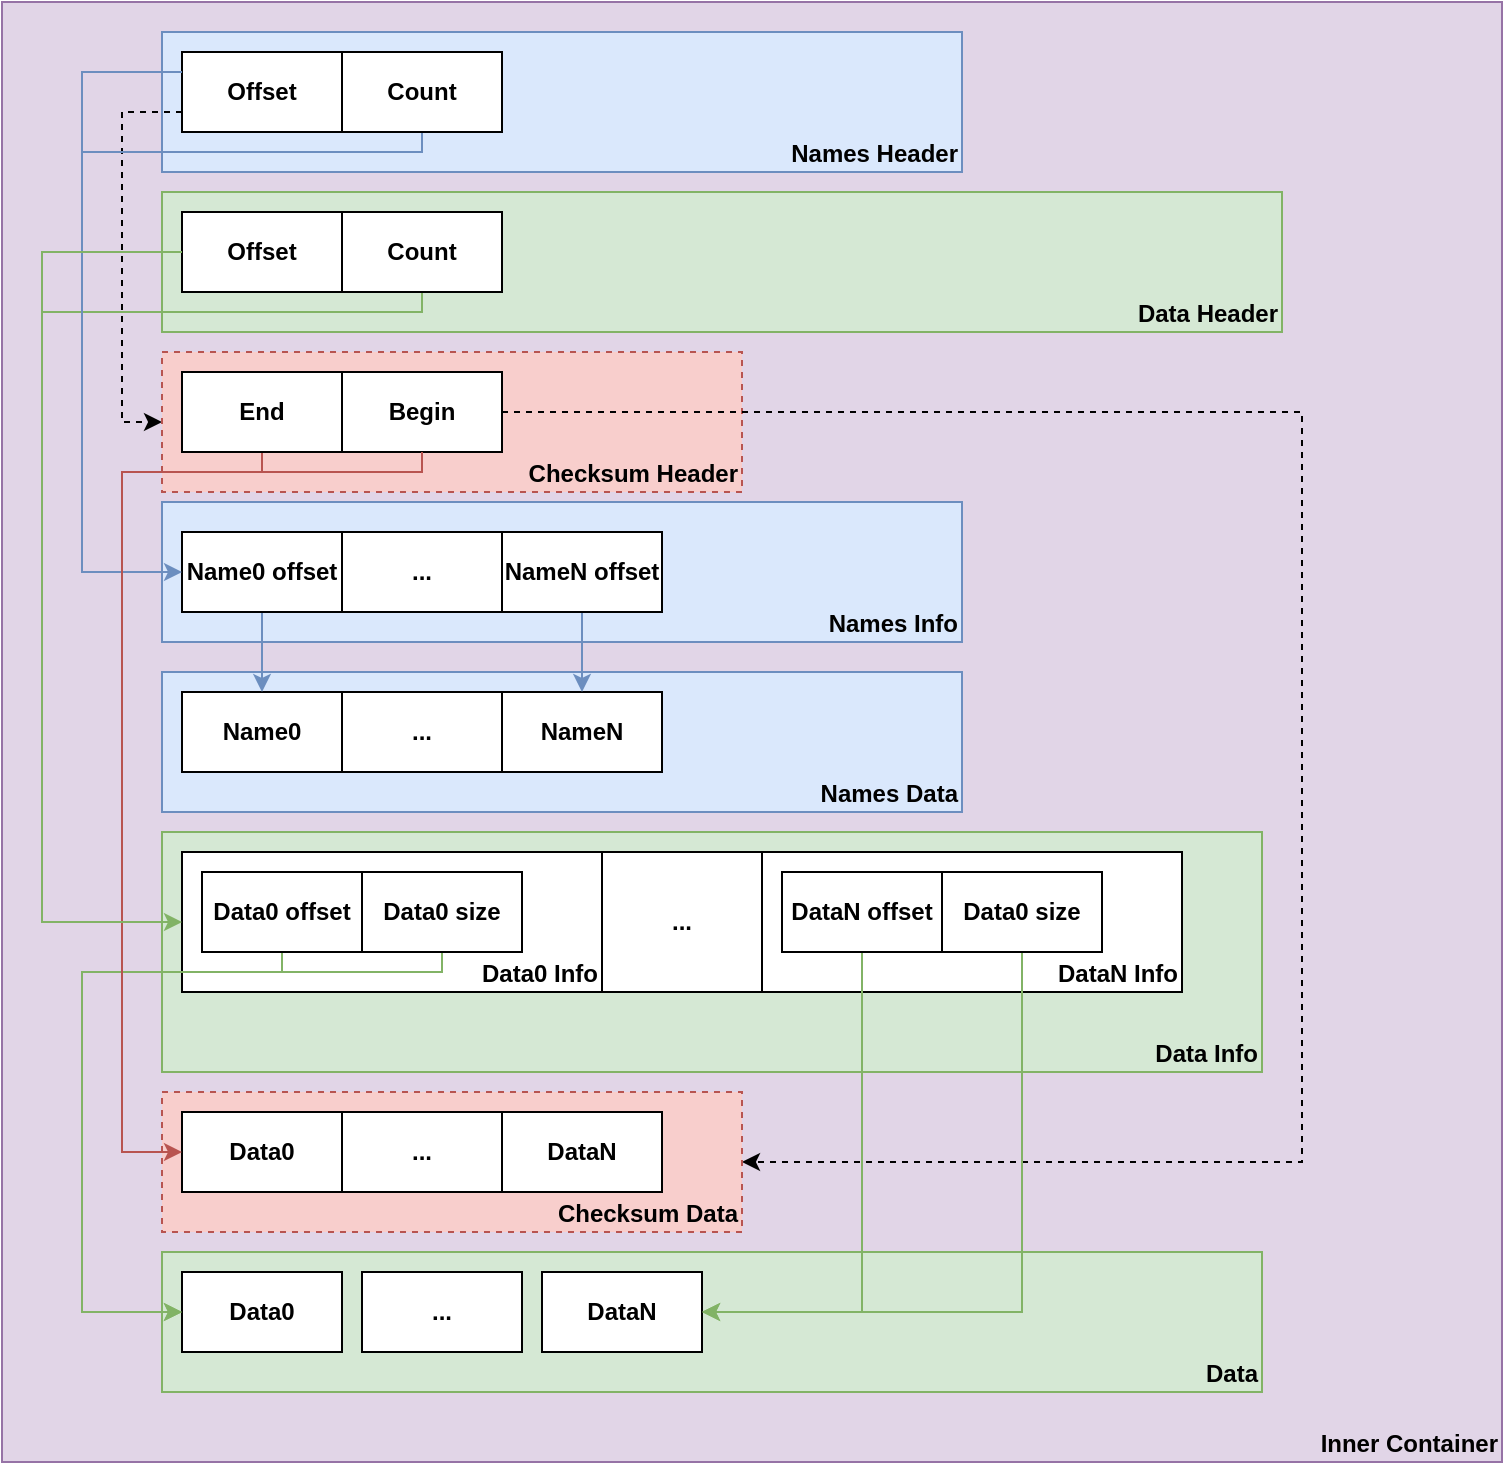 <mxfile version="22.1.22" type="embed">
  <diagram name="Page-1" id="DZUohmSLw-W84xM3BbXW">
    <mxGraphModel dx="752" dy="884" grid="1" gridSize="10" guides="1" tooltips="1" connect="1" arrows="1" fold="1" page="1" pageScale="1" pageWidth="1600" pageHeight="900" math="0" shadow="0">
      <root>
        <mxCell id="0" />
        <mxCell id="1" parent="0" />
        <mxCell id="Mtwi3PC-MGpxXTPBbJ8T-1" value="Inner Container" style="rounded=0;whiteSpace=wrap;html=1;fontStyle=1;align=right;verticalAlign=bottom;fillColor=#e1d5e7;strokeColor=#9673a6;" parent="1" vertex="1">
          <mxGeometry x="130" y="85" width="750" height="730" as="geometry" />
        </mxCell>
        <mxCell id="Mtwi3PC-MGpxXTPBbJ8T-2" value="Names Header" style="rounded=0;whiteSpace=wrap;html=1;fontStyle=1;align=right;verticalAlign=bottom;fillColor=#dae8fc;strokeColor=#6c8ebf;" parent="1" vertex="1">
          <mxGeometry x="210" y="100" width="400" height="70" as="geometry" />
        </mxCell>
        <mxCell id="DsHHWSS-7b27dk0kGE0u-22" style="edgeStyle=orthogonalEdgeStyle;rounded=0;orthogonalLoop=1;jettySize=auto;html=1;exitX=0;exitY=0.75;exitDx=0;exitDy=0;dashed=1;entryX=0;entryY=0.5;entryDx=0;entryDy=0;" parent="1" source="Mtwi3PC-MGpxXTPBbJ8T-4" target="Mtwi3PC-MGpxXTPBbJ8T-10" edge="1">
          <mxGeometry relative="1" as="geometry">
            <mxPoint x="190" y="310" as="targetPoint" />
            <Array as="points">
              <mxPoint x="190" y="140" />
              <mxPoint x="190" y="295" />
            </Array>
          </mxGeometry>
        </mxCell>
        <mxCell id="Mtwi3PC-MGpxXTPBbJ8T-4" value="Offset" style="rounded=0;whiteSpace=wrap;html=1;fontStyle=1" parent="1" vertex="1">
          <mxGeometry x="220" y="110" width="80" height="40" as="geometry" />
        </mxCell>
        <mxCell id="DsHHWSS-7b27dk0kGE0u-35" style="edgeStyle=orthogonalEdgeStyle;rounded=0;sketch=0;orthogonalLoop=1;jettySize=auto;html=1;exitX=0.5;exitY=1;exitDx=0;exitDy=0;entryX=0;entryY=0.5;entryDx=0;entryDy=0;shadow=0;strokeWidth=1;fillColor=#dae8fc;strokeColor=#6c8ebf;" parent="1" source="Mtwi3PC-MGpxXTPBbJ8T-5" target="Mtwi3PC-MGpxXTPBbJ8T-17" edge="1">
          <mxGeometry relative="1" as="geometry">
            <Array as="points">
              <mxPoint x="340" y="160" />
              <mxPoint x="170" y="160" />
              <mxPoint x="170" y="370" />
            </Array>
          </mxGeometry>
        </mxCell>
        <mxCell id="Mtwi3PC-MGpxXTPBbJ8T-5" value="Count" style="rounded=0;whiteSpace=wrap;html=1;fontStyle=1" parent="1" vertex="1">
          <mxGeometry x="300" y="110" width="80" height="40" as="geometry" />
        </mxCell>
        <mxCell id="Mtwi3PC-MGpxXTPBbJ8T-7" value="Data Header" style="rounded=0;whiteSpace=wrap;html=1;fontStyle=1;verticalAlign=bottom;align=right;fillColor=#d5e8d4;strokeColor=#82b366;" parent="1" vertex="1">
          <mxGeometry x="210" y="180" width="560" height="70" as="geometry" />
        </mxCell>
        <mxCell id="Mtwi3PC-MGpxXTPBbJ8T-8" value="Offset" style="rounded=0;whiteSpace=wrap;html=1;fontStyle=1" parent="1" vertex="1">
          <mxGeometry x="220" y="190" width="80" height="40" as="geometry" />
        </mxCell>
        <mxCell id="DsHHWSS-7b27dk0kGE0u-36" style="edgeStyle=orthogonalEdgeStyle;rounded=0;sketch=0;orthogonalLoop=1;jettySize=auto;html=1;exitX=0.5;exitY=1;exitDx=0;exitDy=0;entryX=0;entryY=0.5;entryDx=0;entryDy=0;shadow=0;strokeWidth=1;fillColor=#d5e8d4;strokeColor=#82b366;" parent="1" source="Mtwi3PC-MGpxXTPBbJ8T-9" target="Mtwi3PC-MGpxXTPBbJ8T-42" edge="1">
          <mxGeometry relative="1" as="geometry">
            <Array as="points">
              <mxPoint x="340" y="240" />
              <mxPoint x="150" y="240" />
              <mxPoint x="150" y="545" />
            </Array>
          </mxGeometry>
        </mxCell>
        <mxCell id="Mtwi3PC-MGpxXTPBbJ8T-9" value="Count" style="rounded=0;whiteSpace=wrap;html=1;fontStyle=1" parent="1" vertex="1">
          <mxGeometry x="300" y="190" width="80" height="40" as="geometry" />
        </mxCell>
        <mxCell id="Mtwi3PC-MGpxXTPBbJ8T-10" value="Checksum Header" style="rounded=0;whiteSpace=wrap;html=1;fontStyle=1;verticalAlign=bottom;align=right;fillColor=#f8cecc;strokeColor=#b85450;dashed=1;" parent="1" vertex="1">
          <mxGeometry x="210" y="260" width="290" height="70" as="geometry" />
        </mxCell>
        <mxCell id="Mtwi3PC-MGpxXTPBbJ8T-13" value="Names Info" style="rounded=0;whiteSpace=wrap;html=1;fontStyle=1;verticalAlign=bottom;align=right;fillColor=#dae8fc;strokeColor=#6c8ebf;" parent="1" vertex="1">
          <mxGeometry x="210" y="335" width="400" height="70" as="geometry" />
        </mxCell>
        <mxCell id="DsHHWSS-7b27dk0kGE0u-37" style="edgeStyle=orthogonalEdgeStyle;rounded=0;sketch=0;orthogonalLoop=1;jettySize=auto;html=1;exitX=0.5;exitY=1;exitDx=0;exitDy=0;entryX=0;entryY=0.5;entryDx=0;entryDy=0;shadow=0;strokeWidth=1;fillColor=#f8cecc;strokeColor=#b85450;" parent="1" source="Mtwi3PC-MGpxXTPBbJ8T-11" target="Mtwi3PC-MGpxXTPBbJ8T-35" edge="1">
          <mxGeometry relative="1" as="geometry">
            <Array as="points">
              <mxPoint x="260" y="320" />
              <mxPoint x="190" y="320" />
              <mxPoint x="190" y="660" />
            </Array>
          </mxGeometry>
        </mxCell>
        <mxCell id="Mtwi3PC-MGpxXTPBbJ8T-11" value="End" style="rounded=0;whiteSpace=wrap;html=1;fontStyle=1" parent="1" vertex="1">
          <mxGeometry x="220" y="270" width="80" height="40" as="geometry" />
        </mxCell>
        <mxCell id="DsHHWSS-7b27dk0kGE0u-28" style="edgeStyle=orthogonalEdgeStyle;rounded=0;orthogonalLoop=1;jettySize=auto;html=1;exitX=1;exitY=0.5;exitDx=0;exitDy=0;entryX=1;entryY=0.5;entryDx=0;entryDy=0;dashed=1;" parent="1" source="Mtwi3PC-MGpxXTPBbJ8T-12" target="Mtwi3PC-MGpxXTPBbJ8T-34" edge="1">
          <mxGeometry relative="1" as="geometry">
            <Array as="points">
              <mxPoint x="780" y="290" />
              <mxPoint x="780" y="665" />
            </Array>
          </mxGeometry>
        </mxCell>
        <mxCell id="Mtwi3PC-MGpxXTPBbJ8T-12" value="Begin" style="rounded=0;whiteSpace=wrap;html=1;fontStyle=1" parent="1" vertex="1">
          <mxGeometry x="300" y="270" width="80" height="40" as="geometry" />
        </mxCell>
        <mxCell id="Mtwi3PC-MGpxXTPBbJ8T-21" value="Names Data" style="rounded=0;whiteSpace=wrap;html=1;fontStyle=1;align=right;verticalAlign=bottom;fillColor=#dae8fc;strokeColor=#6c8ebf;" parent="1" vertex="1">
          <mxGeometry x="210" y="420" width="400" height="70" as="geometry" />
        </mxCell>
        <mxCell id="Mtwi3PC-MGpxXTPBbJ8T-22" value="Name0" style="rounded=0;whiteSpace=wrap;html=1;fontStyle=1" parent="1" vertex="1">
          <mxGeometry x="220" y="430" width="80" height="40" as="geometry" />
        </mxCell>
        <mxCell id="Mtwi3PC-MGpxXTPBbJ8T-23" value="..." style="rounded=0;whiteSpace=wrap;html=1;fontStyle=1" parent="1" vertex="1">
          <mxGeometry x="300" y="430" width="80" height="40" as="geometry" />
        </mxCell>
        <mxCell id="Mtwi3PC-MGpxXTPBbJ8T-24" value="NameN" style="rounded=0;whiteSpace=wrap;html=1;fontStyle=1" parent="1" vertex="1">
          <mxGeometry x="380" y="430" width="80" height="40" as="geometry" />
        </mxCell>
        <mxCell id="Mtwi3PC-MGpxXTPBbJ8T-25" value="Data Info" style="rounded=0;whiteSpace=wrap;html=1;align=right;verticalAlign=bottom;fontStyle=1;fillColor=#d5e8d4;strokeColor=#82b366;" parent="1" vertex="1">
          <mxGeometry x="210" y="500" width="550" height="120" as="geometry" />
        </mxCell>
        <mxCell id="Mtwi3PC-MGpxXTPBbJ8T-31" value="..." style="rounded=0;whiteSpace=wrap;html=1;fontStyle=1" parent="1" vertex="1">
          <mxGeometry x="430" y="510" width="80" height="70" as="geometry" />
        </mxCell>
        <mxCell id="Mtwi3PC-MGpxXTPBbJ8T-34" value="Checksum Data" style="rounded=0;whiteSpace=wrap;html=1;fillColor=#f8cecc;fontStyle=1;verticalAlign=bottom;align=right;strokeColor=#b85450;dashed=1;" parent="1" vertex="1">
          <mxGeometry x="210" y="630" width="290" height="70" as="geometry" />
        </mxCell>
        <mxCell id="Mtwi3PC-MGpxXTPBbJ8T-35" value="Data0" style="rounded=0;whiteSpace=wrap;html=1;fontStyle=1" parent="1" vertex="1">
          <mxGeometry x="220" y="640" width="80" height="40" as="geometry" />
        </mxCell>
        <mxCell id="Mtwi3PC-MGpxXTPBbJ8T-36" value="DataN" style="rounded=0;whiteSpace=wrap;html=1;fontStyle=1" parent="1" vertex="1">
          <mxGeometry x="380" y="640" width="80" height="40" as="geometry" />
        </mxCell>
        <mxCell id="Mtwi3PC-MGpxXTPBbJ8T-37" value="..." style="rounded=0;whiteSpace=wrap;html=1;fontStyle=1" parent="1" vertex="1">
          <mxGeometry x="300" y="640" width="80" height="40" as="geometry" />
        </mxCell>
        <mxCell id="Mtwi3PC-MGpxXTPBbJ8T-38" value="Data" style="rounded=0;whiteSpace=wrap;html=1;fillColor=#d5e8d4;strokeColor=#82b366;fontStyle=1;align=right;verticalAlign=bottom;" parent="1" vertex="1">
          <mxGeometry x="210" y="710" width="550" height="70" as="geometry" />
        </mxCell>
        <mxCell id="Mtwi3PC-MGpxXTPBbJ8T-39" value="Data0" style="rounded=0;whiteSpace=wrap;html=1;fontStyle=1" parent="1" vertex="1">
          <mxGeometry x="220" y="720" width="80" height="40" as="geometry" />
        </mxCell>
        <mxCell id="Mtwi3PC-MGpxXTPBbJ8T-40" value="DataN" style="rounded=0;whiteSpace=wrap;html=1;fontStyle=1" parent="1" vertex="1">
          <mxGeometry x="400" y="720" width="80" height="40" as="geometry" />
        </mxCell>
        <mxCell id="Mtwi3PC-MGpxXTPBbJ8T-41" value="..." style="rounded=0;whiteSpace=wrap;html=1;fontStyle=1" parent="1" vertex="1">
          <mxGeometry x="310" y="720" width="80" height="40" as="geometry" />
        </mxCell>
        <mxCell id="Mtwi3PC-MGpxXTPBbJ8T-42" value="Data0 Info" style="rounded=0;whiteSpace=wrap;html=1;fillColor=default;fontStyle=1;align=right;verticalAlign=bottom;" parent="1" vertex="1">
          <mxGeometry x="220" y="510" width="210" height="70" as="geometry" />
        </mxCell>
        <mxCell id="DsHHWSS-7b27dk0kGE0u-31" style="edgeStyle=orthogonalEdgeStyle;rounded=0;orthogonalLoop=1;jettySize=auto;html=1;exitX=0.5;exitY=1;exitDx=0;exitDy=0;fillColor=#d5e8d4;strokeColor=#82b366;entryX=0;entryY=0.5;entryDx=0;entryDy=0;" parent="1" source="Mtwi3PC-MGpxXTPBbJ8T-29" target="Mtwi3PC-MGpxXTPBbJ8T-39" edge="1">
          <mxGeometry relative="1" as="geometry">
            <mxPoint x="220" y="750" as="targetPoint" />
            <Array as="points">
              <mxPoint x="270" y="570" />
              <mxPoint x="170" y="570" />
              <mxPoint x="170" y="740" />
            </Array>
          </mxGeometry>
        </mxCell>
        <mxCell id="Mtwi3PC-MGpxXTPBbJ8T-29" value="Data0 offset" style="rounded=0;whiteSpace=wrap;html=1;fontStyle=1" parent="1" vertex="1">
          <mxGeometry x="230" y="520" width="80" height="40" as="geometry" />
        </mxCell>
        <mxCell id="DsHHWSS-7b27dk0kGE0u-32" style="edgeStyle=orthogonalEdgeStyle;rounded=0;orthogonalLoop=1;jettySize=auto;html=1;exitX=0.5;exitY=1;exitDx=0;exitDy=0;fillColor=#d5e8d4;strokeColor=#82b366;entryX=0;entryY=0.5;entryDx=0;entryDy=0;" parent="1" source="Mtwi3PC-MGpxXTPBbJ8T-30" target="Mtwi3PC-MGpxXTPBbJ8T-39" edge="1">
          <mxGeometry relative="1" as="geometry">
            <mxPoint x="220" y="730" as="targetPoint" />
            <Array as="points">
              <mxPoint x="350" y="570" />
              <mxPoint x="170" y="570" />
              <mxPoint x="170" y="740" />
            </Array>
          </mxGeometry>
        </mxCell>
        <mxCell id="Mtwi3PC-MGpxXTPBbJ8T-30" value="Data0 size" style="rounded=0;whiteSpace=wrap;html=1;fontStyle=1" parent="1" vertex="1">
          <mxGeometry x="310" y="520" width="80" height="40" as="geometry" />
        </mxCell>
        <mxCell id="Mtwi3PC-MGpxXTPBbJ8T-43" value="DataN Info" style="rounded=0;whiteSpace=wrap;html=1;fillColor=default;fontStyle=1;align=right;verticalAlign=bottom;" parent="1" vertex="1">
          <mxGeometry x="510" y="510" width="210" height="70" as="geometry" />
        </mxCell>
        <mxCell id="DsHHWSS-7b27dk0kGE0u-33" style="edgeStyle=orthogonalEdgeStyle;rounded=0;orthogonalLoop=1;jettySize=auto;html=1;exitX=0.5;exitY=1;exitDx=0;exitDy=0;entryX=1;entryY=0.5;entryDx=0;entryDy=0;fillColor=#d5e8d4;strokeColor=#82b366;" parent="1" source="Mtwi3PC-MGpxXTPBbJ8T-44" target="Mtwi3PC-MGpxXTPBbJ8T-40" edge="1">
          <mxGeometry relative="1" as="geometry" />
        </mxCell>
        <mxCell id="Mtwi3PC-MGpxXTPBbJ8T-44" value="DataN offset" style="rounded=0;whiteSpace=wrap;html=1;fontStyle=1" parent="1" vertex="1">
          <mxGeometry x="520" y="520" width="80" height="40" as="geometry" />
        </mxCell>
        <mxCell id="DsHHWSS-7b27dk0kGE0u-34" style="edgeStyle=orthogonalEdgeStyle;rounded=0;orthogonalLoop=1;jettySize=auto;html=1;exitX=0.5;exitY=1;exitDx=0;exitDy=0;entryX=1;entryY=0.5;entryDx=0;entryDy=0;fillColor=#d5e8d4;strokeColor=#82b366;" parent="1" source="Mtwi3PC-MGpxXTPBbJ8T-45" target="Mtwi3PC-MGpxXTPBbJ8T-40" edge="1">
          <mxGeometry relative="1" as="geometry" />
        </mxCell>
        <mxCell id="Mtwi3PC-MGpxXTPBbJ8T-45" value="Data0 size" style="rounded=0;whiteSpace=wrap;html=1;fontStyle=1" parent="1" vertex="1">
          <mxGeometry x="600" y="520" width="80" height="40" as="geometry" />
        </mxCell>
        <mxCell id="DsHHWSS-7b27dk0kGE0u-26" style="edgeStyle=orthogonalEdgeStyle;rounded=0;orthogonalLoop=1;jettySize=auto;html=1;exitX=0.5;exitY=1;exitDx=0;exitDy=0;entryX=0.5;entryY=0;entryDx=0;entryDy=0;fillColor=#dae8fc;strokeColor=#6c8ebf;" parent="1" source="Mtwi3PC-MGpxXTPBbJ8T-17" target="Mtwi3PC-MGpxXTPBbJ8T-22" edge="1">
          <mxGeometry relative="1" as="geometry" />
        </mxCell>
        <mxCell id="Mtwi3PC-MGpxXTPBbJ8T-17" value="Name0 offset" style="rounded=0;whiteSpace=wrap;html=1;fontStyle=1" parent="1" vertex="1">
          <mxGeometry x="220" y="350" width="80" height="40" as="geometry" />
        </mxCell>
        <mxCell id="DsHHWSS-7b27dk0kGE0u-27" style="edgeStyle=orthogonalEdgeStyle;rounded=0;orthogonalLoop=1;jettySize=auto;html=1;exitX=0.5;exitY=1;exitDx=0;exitDy=0;fillColor=#dae8fc;strokeColor=#6c8ebf;" parent="1" source="Mtwi3PC-MGpxXTPBbJ8T-19" target="Mtwi3PC-MGpxXTPBbJ8T-24" edge="1">
          <mxGeometry relative="1" as="geometry" />
        </mxCell>
        <mxCell id="Mtwi3PC-MGpxXTPBbJ8T-19" value="NameN offset" style="rounded=0;whiteSpace=wrap;html=1;fontStyle=1" parent="1" vertex="1">
          <mxGeometry x="380" y="350" width="80" height="40" as="geometry" />
        </mxCell>
        <mxCell id="Mtwi3PC-MGpxXTPBbJ8T-20" value="..." style="rounded=0;whiteSpace=wrap;html=1;fontStyle=1" parent="1" vertex="1">
          <mxGeometry x="300" y="350" width="80" height="40" as="geometry" />
        </mxCell>
        <mxCell id="DsHHWSS-7b27dk0kGE0u-25" style="edgeStyle=orthogonalEdgeStyle;rounded=0;orthogonalLoop=1;jettySize=auto;html=1;exitX=0;exitY=0.25;exitDx=0;exitDy=0;entryX=0;entryY=0.5;entryDx=0;entryDy=0;fillColor=#dae8fc;strokeColor=#6c8ebf;" parent="1" source="Mtwi3PC-MGpxXTPBbJ8T-4" target="Mtwi3PC-MGpxXTPBbJ8T-17" edge="1">
          <mxGeometry relative="1" as="geometry">
            <mxPoint x="170" y="390" as="targetPoint" />
            <Array as="points">
              <mxPoint x="170" y="120" />
              <mxPoint x="170" y="370" />
            </Array>
          </mxGeometry>
        </mxCell>
        <mxCell id="DsHHWSS-7b27dk0kGE0u-29" style="edgeStyle=orthogonalEdgeStyle;rounded=0;orthogonalLoop=1;jettySize=auto;html=1;exitX=0.5;exitY=1;exitDx=0;exitDy=0;entryX=0;entryY=0.5;entryDx=0;entryDy=0;fillColor=#f8cecc;strokeColor=#b85450;" parent="1" source="Mtwi3PC-MGpxXTPBbJ8T-12" target="Mtwi3PC-MGpxXTPBbJ8T-35" edge="1">
          <mxGeometry relative="1" as="geometry">
            <Array as="points">
              <mxPoint x="340" y="320" />
              <mxPoint x="190" y="320" />
              <mxPoint x="190" y="660" />
            </Array>
          </mxGeometry>
        </mxCell>
        <mxCell id="DsHHWSS-7b27dk0kGE0u-30" style="edgeStyle=orthogonalEdgeStyle;rounded=0;orthogonalLoop=1;jettySize=auto;html=1;exitX=0;exitY=0.5;exitDx=0;exitDy=0;entryX=0;entryY=0.5;entryDx=0;entryDy=0;strokeWidth=1;shadow=0;fillColor=#d5e8d4;strokeColor=#82b366;" parent="1" source="Mtwi3PC-MGpxXTPBbJ8T-8" target="Mtwi3PC-MGpxXTPBbJ8T-42" edge="1">
          <mxGeometry relative="1" as="geometry">
            <Array as="points">
              <mxPoint x="150" y="210" />
              <mxPoint x="150" y="545" />
            </Array>
          </mxGeometry>
        </mxCell>
      </root>
    </mxGraphModel>
  </diagram>
</mxfile>
